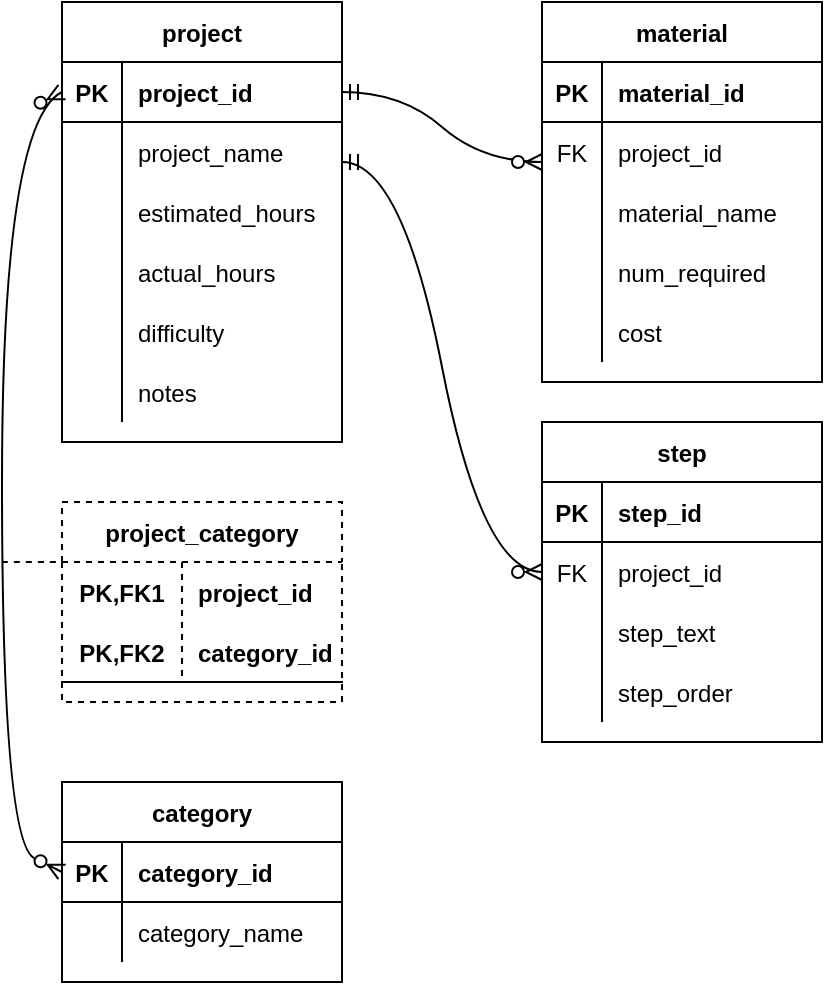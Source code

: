 <mxfile version="20.3.0" type="device"><diagram id="gAND5eqxvMWkLnXD6Dbg" name="Page-1"><mxGraphModel dx="782" dy="1639" grid="1" gridSize="10" guides="1" tooltips="1" connect="1" arrows="1" fold="1" page="1" pageScale="1" pageWidth="850" pageHeight="1100" math="0" shadow="0"><root><mxCell id="0"/><mxCell id="1" parent="0"/><mxCell id="vaewK0-Kn68Zl1RK3bfB-1" value="project" style="shape=table;startSize=30;container=1;collapsible=1;childLayout=tableLayout;fixedRows=1;rowLines=0;fontStyle=1;align=center;resizeLast=1;" vertex="1" parent="1"><mxGeometry x="68" y="-1040" width="140" height="220" as="geometry"/></mxCell><mxCell id="vaewK0-Kn68Zl1RK3bfB-2" value="" style="shape=tableRow;horizontal=0;startSize=0;swimlaneHead=0;swimlaneBody=0;fillColor=none;collapsible=0;dropTarget=0;points=[[0,0.5],[1,0.5]];portConstraint=eastwest;top=0;left=0;right=0;bottom=1;" vertex="1" parent="vaewK0-Kn68Zl1RK3bfB-1"><mxGeometry y="30" width="140" height="30" as="geometry"/></mxCell><mxCell id="vaewK0-Kn68Zl1RK3bfB-3" value="PK" style="shape=partialRectangle;connectable=0;fillColor=none;top=0;left=0;bottom=0;right=0;fontStyle=1;overflow=hidden;" vertex="1" parent="vaewK0-Kn68Zl1RK3bfB-2"><mxGeometry width="30" height="30" as="geometry"><mxRectangle width="30" height="30" as="alternateBounds"/></mxGeometry></mxCell><mxCell id="vaewK0-Kn68Zl1RK3bfB-4" value="project_id" style="shape=partialRectangle;connectable=0;fillColor=none;top=0;left=0;bottom=0;right=0;align=left;spacingLeft=6;fontStyle=1;overflow=hidden;" vertex="1" parent="vaewK0-Kn68Zl1RK3bfB-2"><mxGeometry x="30" width="110" height="30" as="geometry"><mxRectangle width="110" height="30" as="alternateBounds"/></mxGeometry></mxCell><mxCell id="vaewK0-Kn68Zl1RK3bfB-5" value="" style="shape=tableRow;horizontal=0;startSize=0;swimlaneHead=0;swimlaneBody=0;fillColor=none;collapsible=0;dropTarget=0;points=[[0,0.5],[1,0.5]];portConstraint=eastwest;top=0;left=0;right=0;bottom=0;" vertex="1" parent="vaewK0-Kn68Zl1RK3bfB-1"><mxGeometry y="60" width="140" height="30" as="geometry"/></mxCell><mxCell id="vaewK0-Kn68Zl1RK3bfB-6" value="" style="shape=partialRectangle;connectable=0;fillColor=none;top=0;left=0;bottom=0;right=0;editable=1;overflow=hidden;" vertex="1" parent="vaewK0-Kn68Zl1RK3bfB-5"><mxGeometry width="30" height="30" as="geometry"><mxRectangle width="30" height="30" as="alternateBounds"/></mxGeometry></mxCell><mxCell id="vaewK0-Kn68Zl1RK3bfB-7" value="project_name" style="shape=partialRectangle;connectable=0;fillColor=none;top=0;left=0;bottom=0;right=0;align=left;spacingLeft=6;overflow=hidden;" vertex="1" parent="vaewK0-Kn68Zl1RK3bfB-5"><mxGeometry x="30" width="110" height="30" as="geometry"><mxRectangle width="110" height="30" as="alternateBounds"/></mxGeometry></mxCell><mxCell id="vaewK0-Kn68Zl1RK3bfB-8" value="" style="shape=tableRow;horizontal=0;startSize=0;swimlaneHead=0;swimlaneBody=0;fillColor=none;collapsible=0;dropTarget=0;points=[[0,0.5],[1,0.5]];portConstraint=eastwest;top=0;left=0;right=0;bottom=0;" vertex="1" parent="vaewK0-Kn68Zl1RK3bfB-1"><mxGeometry y="90" width="140" height="30" as="geometry"/></mxCell><mxCell id="vaewK0-Kn68Zl1RK3bfB-9" value="" style="shape=partialRectangle;connectable=0;fillColor=none;top=0;left=0;bottom=0;right=0;editable=1;overflow=hidden;" vertex="1" parent="vaewK0-Kn68Zl1RK3bfB-8"><mxGeometry width="30" height="30" as="geometry"><mxRectangle width="30" height="30" as="alternateBounds"/></mxGeometry></mxCell><mxCell id="vaewK0-Kn68Zl1RK3bfB-10" value="estimated_hours" style="shape=partialRectangle;connectable=0;fillColor=none;top=0;left=0;bottom=0;right=0;align=left;spacingLeft=6;overflow=hidden;" vertex="1" parent="vaewK0-Kn68Zl1RK3bfB-8"><mxGeometry x="30" width="110" height="30" as="geometry"><mxRectangle width="110" height="30" as="alternateBounds"/></mxGeometry></mxCell><mxCell id="vaewK0-Kn68Zl1RK3bfB-11" value="" style="shape=tableRow;horizontal=0;startSize=0;swimlaneHead=0;swimlaneBody=0;fillColor=none;collapsible=0;dropTarget=0;points=[[0,0.5],[1,0.5]];portConstraint=eastwest;top=0;left=0;right=0;bottom=0;" vertex="1" parent="vaewK0-Kn68Zl1RK3bfB-1"><mxGeometry y="120" width="140" height="30" as="geometry"/></mxCell><mxCell id="vaewK0-Kn68Zl1RK3bfB-12" value="" style="shape=partialRectangle;connectable=0;fillColor=none;top=0;left=0;bottom=0;right=0;editable=1;overflow=hidden;" vertex="1" parent="vaewK0-Kn68Zl1RK3bfB-11"><mxGeometry width="30" height="30" as="geometry"><mxRectangle width="30" height="30" as="alternateBounds"/></mxGeometry></mxCell><mxCell id="vaewK0-Kn68Zl1RK3bfB-13" value="actual_hours" style="shape=partialRectangle;connectable=0;fillColor=none;top=0;left=0;bottom=0;right=0;align=left;spacingLeft=6;overflow=hidden;" vertex="1" parent="vaewK0-Kn68Zl1RK3bfB-11"><mxGeometry x="30" width="110" height="30" as="geometry"><mxRectangle width="110" height="30" as="alternateBounds"/></mxGeometry></mxCell><mxCell id="vaewK0-Kn68Zl1RK3bfB-14" style="shape=tableRow;horizontal=0;startSize=0;swimlaneHead=0;swimlaneBody=0;fillColor=none;collapsible=0;dropTarget=0;points=[[0,0.5],[1,0.5]];portConstraint=eastwest;top=0;left=0;right=0;bottom=0;" vertex="1" parent="vaewK0-Kn68Zl1RK3bfB-1"><mxGeometry y="150" width="140" height="30" as="geometry"/></mxCell><mxCell id="vaewK0-Kn68Zl1RK3bfB-15" style="shape=partialRectangle;connectable=0;fillColor=none;top=0;left=0;bottom=0;right=0;editable=1;overflow=hidden;" vertex="1" parent="vaewK0-Kn68Zl1RK3bfB-14"><mxGeometry width="30" height="30" as="geometry"><mxRectangle width="30" height="30" as="alternateBounds"/></mxGeometry></mxCell><mxCell id="vaewK0-Kn68Zl1RK3bfB-16" value="difficulty" style="shape=partialRectangle;connectable=0;fillColor=none;top=0;left=0;bottom=0;right=0;align=left;spacingLeft=6;overflow=hidden;" vertex="1" parent="vaewK0-Kn68Zl1RK3bfB-14"><mxGeometry x="30" width="110" height="30" as="geometry"><mxRectangle width="110" height="30" as="alternateBounds"/></mxGeometry></mxCell><mxCell id="vaewK0-Kn68Zl1RK3bfB-17" style="shape=tableRow;horizontal=0;startSize=0;swimlaneHead=0;swimlaneBody=0;fillColor=none;collapsible=0;dropTarget=0;points=[[0,0.5],[1,0.5]];portConstraint=eastwest;top=0;left=0;right=0;bottom=0;" vertex="1" parent="vaewK0-Kn68Zl1RK3bfB-1"><mxGeometry y="180" width="140" height="30" as="geometry"/></mxCell><mxCell id="vaewK0-Kn68Zl1RK3bfB-18" style="shape=partialRectangle;connectable=0;fillColor=none;top=0;left=0;bottom=0;right=0;editable=1;overflow=hidden;" vertex="1" parent="vaewK0-Kn68Zl1RK3bfB-17"><mxGeometry width="30" height="30" as="geometry"><mxRectangle width="30" height="30" as="alternateBounds"/></mxGeometry></mxCell><mxCell id="vaewK0-Kn68Zl1RK3bfB-19" value="notes" style="shape=partialRectangle;connectable=0;fillColor=none;top=0;left=0;bottom=0;right=0;align=left;spacingLeft=6;overflow=hidden;" vertex="1" parent="vaewK0-Kn68Zl1RK3bfB-17"><mxGeometry x="30" width="110" height="30" as="geometry"><mxRectangle width="110" height="30" as="alternateBounds"/></mxGeometry></mxCell><mxCell id="vaewK0-Kn68Zl1RK3bfB-20" value="category" style="shape=table;startSize=30;container=1;collapsible=1;childLayout=tableLayout;fixedRows=1;rowLines=0;fontStyle=1;align=center;resizeLast=1;" vertex="1" parent="1"><mxGeometry x="68" y="-650" width="140" height="100" as="geometry"/></mxCell><mxCell id="vaewK0-Kn68Zl1RK3bfB-21" value="" style="shape=tableRow;horizontal=0;startSize=0;swimlaneHead=0;swimlaneBody=0;fillColor=none;collapsible=0;dropTarget=0;points=[[0,0.5],[1,0.5]];portConstraint=eastwest;top=0;left=0;right=0;bottom=1;" vertex="1" parent="vaewK0-Kn68Zl1RK3bfB-20"><mxGeometry y="30" width="140" height="30" as="geometry"/></mxCell><mxCell id="vaewK0-Kn68Zl1RK3bfB-22" value="PK" style="shape=partialRectangle;connectable=0;fillColor=none;top=0;left=0;bottom=0;right=0;fontStyle=1;overflow=hidden;" vertex="1" parent="vaewK0-Kn68Zl1RK3bfB-21"><mxGeometry width="30" height="30" as="geometry"><mxRectangle width="30" height="30" as="alternateBounds"/></mxGeometry></mxCell><mxCell id="vaewK0-Kn68Zl1RK3bfB-23" value="category_id" style="shape=partialRectangle;connectable=0;fillColor=none;top=0;left=0;bottom=0;right=0;align=left;spacingLeft=6;fontStyle=1;overflow=hidden;" vertex="1" parent="vaewK0-Kn68Zl1RK3bfB-21"><mxGeometry x="30" width="110" height="30" as="geometry"><mxRectangle width="110" height="30" as="alternateBounds"/></mxGeometry></mxCell><mxCell id="vaewK0-Kn68Zl1RK3bfB-24" value="" style="shape=tableRow;horizontal=0;startSize=0;swimlaneHead=0;swimlaneBody=0;fillColor=none;collapsible=0;dropTarget=0;points=[[0,0.5],[1,0.5]];portConstraint=eastwest;top=0;left=0;right=0;bottom=0;" vertex="1" parent="vaewK0-Kn68Zl1RK3bfB-20"><mxGeometry y="60" width="140" height="30" as="geometry"/></mxCell><mxCell id="vaewK0-Kn68Zl1RK3bfB-25" value="" style="shape=partialRectangle;connectable=0;fillColor=none;top=0;left=0;bottom=0;right=0;editable=1;overflow=hidden;" vertex="1" parent="vaewK0-Kn68Zl1RK3bfB-24"><mxGeometry width="30" height="30" as="geometry"><mxRectangle width="30" height="30" as="alternateBounds"/></mxGeometry></mxCell><mxCell id="vaewK0-Kn68Zl1RK3bfB-26" value="category_name" style="shape=partialRectangle;connectable=0;fillColor=none;top=0;left=0;bottom=0;right=0;align=left;spacingLeft=6;overflow=hidden;" vertex="1" parent="vaewK0-Kn68Zl1RK3bfB-24"><mxGeometry x="30" width="110" height="30" as="geometry"><mxRectangle width="110" height="30" as="alternateBounds"/></mxGeometry></mxCell><mxCell id="vaewK0-Kn68Zl1RK3bfB-36" value="project_category" style="shape=table;startSize=30;container=1;collapsible=1;childLayout=tableLayout;fixedRows=1;rowLines=0;fontStyle=1;align=center;resizeLast=1;dashed=1;" vertex="1" parent="1"><mxGeometry x="68" y="-790" width="140" height="100" as="geometry"/></mxCell><mxCell id="vaewK0-Kn68Zl1RK3bfB-37" value="" style="shape=tableRow;horizontal=0;startSize=0;swimlaneHead=0;swimlaneBody=0;fillColor=none;collapsible=0;dropTarget=0;points=[[0,0.5],[1,0.5]];portConstraint=eastwest;top=0;left=0;right=0;bottom=0;" vertex="1" parent="vaewK0-Kn68Zl1RK3bfB-36"><mxGeometry y="30" width="140" height="30" as="geometry"/></mxCell><mxCell id="vaewK0-Kn68Zl1RK3bfB-38" value="PK,FK1" style="shape=partialRectangle;connectable=0;fillColor=none;top=0;left=0;bottom=0;right=0;fontStyle=1;overflow=hidden;" vertex="1" parent="vaewK0-Kn68Zl1RK3bfB-37"><mxGeometry width="60" height="30" as="geometry"><mxRectangle width="60" height="30" as="alternateBounds"/></mxGeometry></mxCell><mxCell id="vaewK0-Kn68Zl1RK3bfB-39" value="project_id" style="shape=partialRectangle;connectable=0;fillColor=none;top=0;left=0;bottom=0;right=0;align=left;spacingLeft=6;fontStyle=1;overflow=hidden;" vertex="1" parent="vaewK0-Kn68Zl1RK3bfB-37"><mxGeometry x="60" width="80" height="30" as="geometry"><mxRectangle width="80" height="30" as="alternateBounds"/></mxGeometry></mxCell><mxCell id="vaewK0-Kn68Zl1RK3bfB-40" value="" style="shape=tableRow;horizontal=0;startSize=0;swimlaneHead=0;swimlaneBody=0;fillColor=none;collapsible=0;dropTarget=0;points=[[0,0.5],[1,0.5]];portConstraint=eastwest;top=0;left=0;right=0;bottom=1;" vertex="1" parent="vaewK0-Kn68Zl1RK3bfB-36"><mxGeometry y="60" width="140" height="30" as="geometry"/></mxCell><mxCell id="vaewK0-Kn68Zl1RK3bfB-41" value="PK,FK2" style="shape=partialRectangle;connectable=0;fillColor=none;top=0;left=0;bottom=0;right=0;fontStyle=1;overflow=hidden;" vertex="1" parent="vaewK0-Kn68Zl1RK3bfB-40"><mxGeometry width="60" height="30" as="geometry"><mxRectangle width="60" height="30" as="alternateBounds"/></mxGeometry></mxCell><mxCell id="vaewK0-Kn68Zl1RK3bfB-42" value="category_id" style="shape=partialRectangle;connectable=0;fillColor=none;top=0;left=0;bottom=0;right=0;align=left;spacingLeft=6;fontStyle=1;overflow=hidden;" vertex="1" parent="vaewK0-Kn68Zl1RK3bfB-40"><mxGeometry x="60" width="80" height="30" as="geometry"><mxRectangle width="80" height="30" as="alternateBounds"/></mxGeometry></mxCell><mxCell id="vaewK0-Kn68Zl1RK3bfB-49" value="material" style="shape=table;startSize=30;container=1;collapsible=1;childLayout=tableLayout;fixedRows=1;rowLines=0;fontStyle=1;align=center;resizeLast=1;" vertex="1" parent="1"><mxGeometry x="308" y="-1040" width="140" height="190" as="geometry"/></mxCell><mxCell id="vaewK0-Kn68Zl1RK3bfB-50" value="" style="shape=tableRow;horizontal=0;startSize=0;swimlaneHead=0;swimlaneBody=0;fillColor=none;collapsible=0;dropTarget=0;points=[[0,0.5],[1,0.5]];portConstraint=eastwest;top=0;left=0;right=0;bottom=1;" vertex="1" parent="vaewK0-Kn68Zl1RK3bfB-49"><mxGeometry y="30" width="140" height="30" as="geometry"/></mxCell><mxCell id="vaewK0-Kn68Zl1RK3bfB-51" value="PK" style="shape=partialRectangle;connectable=0;fillColor=none;top=0;left=0;bottom=0;right=0;fontStyle=1;overflow=hidden;" vertex="1" parent="vaewK0-Kn68Zl1RK3bfB-50"><mxGeometry width="30" height="30" as="geometry"><mxRectangle width="30" height="30" as="alternateBounds"/></mxGeometry></mxCell><mxCell id="vaewK0-Kn68Zl1RK3bfB-52" value="material_id" style="shape=partialRectangle;connectable=0;fillColor=none;top=0;left=0;bottom=0;right=0;align=left;spacingLeft=6;fontStyle=1;overflow=hidden;" vertex="1" parent="vaewK0-Kn68Zl1RK3bfB-50"><mxGeometry x="30" width="110" height="30" as="geometry"><mxRectangle width="110" height="30" as="alternateBounds"/></mxGeometry></mxCell><mxCell id="vaewK0-Kn68Zl1RK3bfB-53" value="" style="shape=tableRow;horizontal=0;startSize=0;swimlaneHead=0;swimlaneBody=0;fillColor=none;collapsible=0;dropTarget=0;points=[[0,0.5],[1,0.5]];portConstraint=eastwest;top=0;left=0;right=0;bottom=0;" vertex="1" parent="vaewK0-Kn68Zl1RK3bfB-49"><mxGeometry y="60" width="140" height="30" as="geometry"/></mxCell><mxCell id="vaewK0-Kn68Zl1RK3bfB-54" value="FK" style="shape=partialRectangle;connectable=0;fillColor=none;top=0;left=0;bottom=0;right=0;editable=1;overflow=hidden;" vertex="1" parent="vaewK0-Kn68Zl1RK3bfB-53"><mxGeometry width="30" height="30" as="geometry"><mxRectangle width="30" height="30" as="alternateBounds"/></mxGeometry></mxCell><mxCell id="vaewK0-Kn68Zl1RK3bfB-55" value="project_id" style="shape=partialRectangle;connectable=0;fillColor=none;top=0;left=0;bottom=0;right=0;align=left;spacingLeft=6;overflow=hidden;" vertex="1" parent="vaewK0-Kn68Zl1RK3bfB-53"><mxGeometry x="30" width="110" height="30" as="geometry"><mxRectangle width="110" height="30" as="alternateBounds"/></mxGeometry></mxCell><mxCell id="vaewK0-Kn68Zl1RK3bfB-56" value="" style="shape=tableRow;horizontal=0;startSize=0;swimlaneHead=0;swimlaneBody=0;fillColor=none;collapsible=0;dropTarget=0;points=[[0,0.5],[1,0.5]];portConstraint=eastwest;top=0;left=0;right=0;bottom=0;" vertex="1" parent="vaewK0-Kn68Zl1RK3bfB-49"><mxGeometry y="90" width="140" height="30" as="geometry"/></mxCell><mxCell id="vaewK0-Kn68Zl1RK3bfB-57" value="" style="shape=partialRectangle;connectable=0;fillColor=none;top=0;left=0;bottom=0;right=0;editable=1;overflow=hidden;" vertex="1" parent="vaewK0-Kn68Zl1RK3bfB-56"><mxGeometry width="30" height="30" as="geometry"><mxRectangle width="30" height="30" as="alternateBounds"/></mxGeometry></mxCell><mxCell id="vaewK0-Kn68Zl1RK3bfB-58" value="material_name" style="shape=partialRectangle;connectable=0;fillColor=none;top=0;left=0;bottom=0;right=0;align=left;spacingLeft=6;overflow=hidden;" vertex="1" parent="vaewK0-Kn68Zl1RK3bfB-56"><mxGeometry x="30" width="110" height="30" as="geometry"><mxRectangle width="110" height="30" as="alternateBounds"/></mxGeometry></mxCell><mxCell id="vaewK0-Kn68Zl1RK3bfB-59" value="" style="shape=tableRow;horizontal=0;startSize=0;swimlaneHead=0;swimlaneBody=0;fillColor=none;collapsible=0;dropTarget=0;points=[[0,0.5],[1,0.5]];portConstraint=eastwest;top=0;left=0;right=0;bottom=0;" vertex="1" parent="vaewK0-Kn68Zl1RK3bfB-49"><mxGeometry y="120" width="140" height="30" as="geometry"/></mxCell><mxCell id="vaewK0-Kn68Zl1RK3bfB-60" value="" style="shape=partialRectangle;connectable=0;fillColor=none;top=0;left=0;bottom=0;right=0;editable=1;overflow=hidden;" vertex="1" parent="vaewK0-Kn68Zl1RK3bfB-59"><mxGeometry width="30" height="30" as="geometry"><mxRectangle width="30" height="30" as="alternateBounds"/></mxGeometry></mxCell><mxCell id="vaewK0-Kn68Zl1RK3bfB-61" value="num_required" style="shape=partialRectangle;connectable=0;fillColor=none;top=0;left=0;bottom=0;right=0;align=left;spacingLeft=6;overflow=hidden;" vertex="1" parent="vaewK0-Kn68Zl1RK3bfB-59"><mxGeometry x="30" width="110" height="30" as="geometry"><mxRectangle width="110" height="30" as="alternateBounds"/></mxGeometry></mxCell><mxCell id="vaewK0-Kn68Zl1RK3bfB-62" style="shape=tableRow;horizontal=0;startSize=0;swimlaneHead=0;swimlaneBody=0;fillColor=none;collapsible=0;dropTarget=0;points=[[0,0.5],[1,0.5]];portConstraint=eastwest;top=0;left=0;right=0;bottom=0;" vertex="1" parent="vaewK0-Kn68Zl1RK3bfB-49"><mxGeometry y="150" width="140" height="30" as="geometry"/></mxCell><mxCell id="vaewK0-Kn68Zl1RK3bfB-63" style="shape=partialRectangle;connectable=0;fillColor=none;top=0;left=0;bottom=0;right=0;editable=1;overflow=hidden;" vertex="1" parent="vaewK0-Kn68Zl1RK3bfB-62"><mxGeometry width="30" height="30" as="geometry"><mxRectangle width="30" height="30" as="alternateBounds"/></mxGeometry></mxCell><mxCell id="vaewK0-Kn68Zl1RK3bfB-64" value="cost" style="shape=partialRectangle;connectable=0;fillColor=none;top=0;left=0;bottom=0;right=0;align=left;spacingLeft=6;overflow=hidden;" vertex="1" parent="vaewK0-Kn68Zl1RK3bfB-62"><mxGeometry x="30" width="110" height="30" as="geometry"><mxRectangle width="110" height="30" as="alternateBounds"/></mxGeometry></mxCell><mxCell id="vaewK0-Kn68Zl1RK3bfB-68" value="step" style="shape=table;startSize=30;container=1;collapsible=1;childLayout=tableLayout;fixedRows=1;rowLines=0;fontStyle=1;align=center;resizeLast=1;" vertex="1" parent="1"><mxGeometry x="308" y="-830" width="140" height="160" as="geometry"/></mxCell><mxCell id="vaewK0-Kn68Zl1RK3bfB-69" value="" style="shape=tableRow;horizontal=0;startSize=0;swimlaneHead=0;swimlaneBody=0;fillColor=none;collapsible=0;dropTarget=0;points=[[0,0.5],[1,0.5]];portConstraint=eastwest;top=0;left=0;right=0;bottom=1;" vertex="1" parent="vaewK0-Kn68Zl1RK3bfB-68"><mxGeometry y="30" width="140" height="30" as="geometry"/></mxCell><mxCell id="vaewK0-Kn68Zl1RK3bfB-70" value="PK" style="shape=partialRectangle;connectable=0;fillColor=none;top=0;left=0;bottom=0;right=0;fontStyle=1;overflow=hidden;" vertex="1" parent="vaewK0-Kn68Zl1RK3bfB-69"><mxGeometry width="30" height="30" as="geometry"><mxRectangle width="30" height="30" as="alternateBounds"/></mxGeometry></mxCell><mxCell id="vaewK0-Kn68Zl1RK3bfB-71" value="step_id" style="shape=partialRectangle;connectable=0;fillColor=none;top=0;left=0;bottom=0;right=0;align=left;spacingLeft=6;fontStyle=1;overflow=hidden;" vertex="1" parent="vaewK0-Kn68Zl1RK3bfB-69"><mxGeometry x="30" width="110" height="30" as="geometry"><mxRectangle width="110" height="30" as="alternateBounds"/></mxGeometry></mxCell><mxCell id="vaewK0-Kn68Zl1RK3bfB-72" value="" style="shape=tableRow;horizontal=0;startSize=0;swimlaneHead=0;swimlaneBody=0;fillColor=none;collapsible=0;dropTarget=0;points=[[0,0.5],[1,0.5]];portConstraint=eastwest;top=0;left=0;right=0;bottom=0;" vertex="1" parent="vaewK0-Kn68Zl1RK3bfB-68"><mxGeometry y="60" width="140" height="30" as="geometry"/></mxCell><mxCell id="vaewK0-Kn68Zl1RK3bfB-73" value="FK" style="shape=partialRectangle;connectable=0;fillColor=none;top=0;left=0;bottom=0;right=0;editable=1;overflow=hidden;" vertex="1" parent="vaewK0-Kn68Zl1RK3bfB-72"><mxGeometry width="30" height="30" as="geometry"><mxRectangle width="30" height="30" as="alternateBounds"/></mxGeometry></mxCell><mxCell id="vaewK0-Kn68Zl1RK3bfB-74" value="project_id" style="shape=partialRectangle;connectable=0;fillColor=none;top=0;left=0;bottom=0;right=0;align=left;spacingLeft=6;overflow=hidden;" vertex="1" parent="vaewK0-Kn68Zl1RK3bfB-72"><mxGeometry x="30" width="110" height="30" as="geometry"><mxRectangle width="110" height="30" as="alternateBounds"/></mxGeometry></mxCell><mxCell id="vaewK0-Kn68Zl1RK3bfB-75" value="" style="shape=tableRow;horizontal=0;startSize=0;swimlaneHead=0;swimlaneBody=0;fillColor=none;collapsible=0;dropTarget=0;points=[[0,0.5],[1,0.5]];portConstraint=eastwest;top=0;left=0;right=0;bottom=0;" vertex="1" parent="vaewK0-Kn68Zl1RK3bfB-68"><mxGeometry y="90" width="140" height="30" as="geometry"/></mxCell><mxCell id="vaewK0-Kn68Zl1RK3bfB-76" value="" style="shape=partialRectangle;connectable=0;fillColor=none;top=0;left=0;bottom=0;right=0;editable=1;overflow=hidden;" vertex="1" parent="vaewK0-Kn68Zl1RK3bfB-75"><mxGeometry width="30" height="30" as="geometry"><mxRectangle width="30" height="30" as="alternateBounds"/></mxGeometry></mxCell><mxCell id="vaewK0-Kn68Zl1RK3bfB-77" value="step_text" style="shape=partialRectangle;connectable=0;fillColor=none;top=0;left=0;bottom=0;right=0;align=left;spacingLeft=6;overflow=hidden;" vertex="1" parent="vaewK0-Kn68Zl1RK3bfB-75"><mxGeometry x="30" width="110" height="30" as="geometry"><mxRectangle width="110" height="30" as="alternateBounds"/></mxGeometry></mxCell><mxCell id="vaewK0-Kn68Zl1RK3bfB-78" value="" style="shape=tableRow;horizontal=0;startSize=0;swimlaneHead=0;swimlaneBody=0;fillColor=none;collapsible=0;dropTarget=0;points=[[0,0.5],[1,0.5]];portConstraint=eastwest;top=0;left=0;right=0;bottom=0;" vertex="1" parent="vaewK0-Kn68Zl1RK3bfB-68"><mxGeometry y="120" width="140" height="30" as="geometry"/></mxCell><mxCell id="vaewK0-Kn68Zl1RK3bfB-79" value="" style="shape=partialRectangle;connectable=0;fillColor=none;top=0;left=0;bottom=0;right=0;editable=1;overflow=hidden;" vertex="1" parent="vaewK0-Kn68Zl1RK3bfB-78"><mxGeometry width="30" height="30" as="geometry"><mxRectangle width="30" height="30" as="alternateBounds"/></mxGeometry></mxCell><mxCell id="vaewK0-Kn68Zl1RK3bfB-80" value="step_order" style="shape=partialRectangle;connectable=0;fillColor=none;top=0;left=0;bottom=0;right=0;align=left;spacingLeft=6;overflow=hidden;" vertex="1" parent="vaewK0-Kn68Zl1RK3bfB-78"><mxGeometry x="30" width="110" height="30" as="geometry"><mxRectangle width="110" height="30" as="alternateBounds"/></mxGeometry></mxCell><mxCell id="vaewK0-Kn68Zl1RK3bfB-85" value="" style="edgeStyle=entityRelationEdgeStyle;fontSize=12;html=1;endArrow=ERzeroToMany;endFill=1;exitX=1;exitY=0.5;exitDx=0;exitDy=0;curved=1;startArrow=ERmandOne;startFill=0;" edge="1" parent="1" source="vaewK0-Kn68Zl1RK3bfB-2"><mxGeometry width="100" height="100" relative="1" as="geometry"><mxPoint x="208" y="-860" as="sourcePoint"/><mxPoint x="308" y="-960" as="targetPoint"/></mxGeometry></mxCell><mxCell id="vaewK0-Kn68Zl1RK3bfB-86" value="" style="edgeStyle=entityRelationEdgeStyle;fontSize=12;html=1;endArrow=ERzeroToMany;endFill=1;exitX=1;exitY=0.5;exitDx=0;exitDy=0;curved=1;startArrow=ERmandOne;startFill=0;entryX=0;entryY=0.5;entryDx=0;entryDy=0;" edge="1" parent="1" target="vaewK0-Kn68Zl1RK3bfB-72"><mxGeometry width="100" height="100" relative="1" as="geometry"><mxPoint x="208" y="-960" as="sourcePoint"/><mxPoint x="308" y="-925" as="targetPoint"/></mxGeometry></mxCell><mxCell id="vaewK0-Kn68Zl1RK3bfB-88" value="" style="fontSize=12;html=1;endArrow=ERzeroToMany;endFill=1;exitX=0;exitY=0.5;exitDx=0;exitDy=0;curved=1;entryX=0;entryY=0.5;entryDx=0;entryDy=0;startArrow=ERzeroToMany;startFill=0;" edge="1" parent="1" source="vaewK0-Kn68Zl1RK3bfB-21" target="vaewK0-Kn68Zl1RK3bfB-2"><mxGeometry width="100" height="100" relative="1" as="geometry"><mxPoint x="-32" y="-620" as="sourcePoint"/><mxPoint x="38" y="-970" as="targetPoint"/><Array as="points"><mxPoint x="38" y="-620"/><mxPoint x="38" y="-980"/></Array></mxGeometry></mxCell><mxCell id="vaewK0-Kn68Zl1RK3bfB-90" value="" style="endArrow=none;html=1;rounded=0;curved=1;dashed=1;entryX=-0.014;entryY=0;entryDx=0;entryDy=0;entryPerimeter=0;" edge="1" parent="1" target="vaewK0-Kn68Zl1RK3bfB-37"><mxGeometry relative="1" as="geometry"><mxPoint x="38" y="-760" as="sourcePoint"/><mxPoint x="88" y="-800" as="targetPoint"/></mxGeometry></mxCell></root></mxGraphModel></diagram></mxfile>